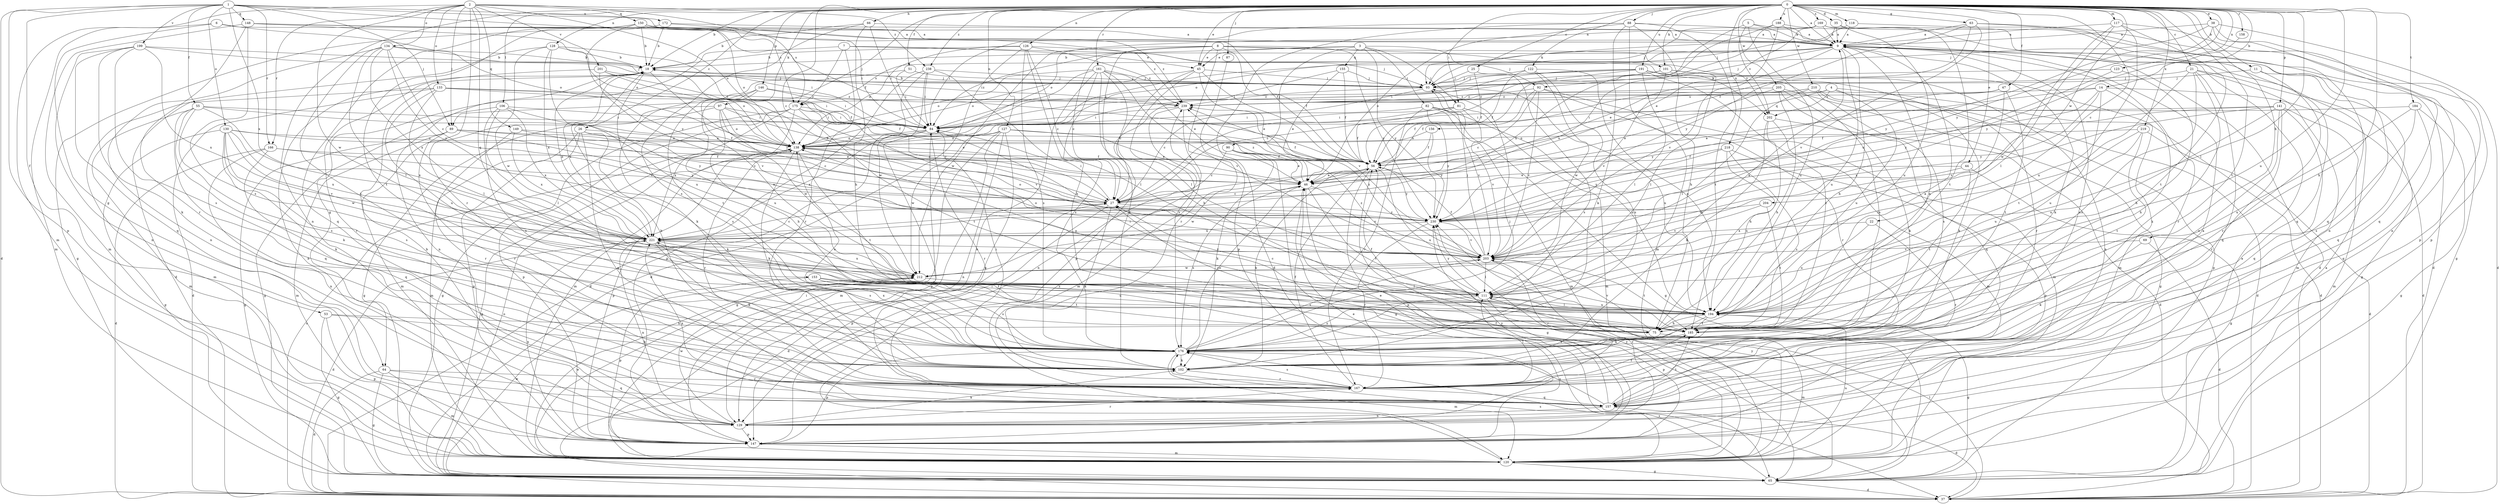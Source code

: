 strict digraph  {
0;
1;
2;
3;
4;
5;
6;
7;
8;
9;
11;
14;
18;
21;
22;
25;
26;
27;
35;
37;
38;
44;
45;
46;
47;
51;
53;
55;
56;
63;
64;
65;
66;
69;
75;
81;
82;
84;
87;
88;
89;
90;
92;
93;
97;
101;
102;
106;
111;
117;
118;
120;
122;
123;
126;
127;
128;
129;
130;
133;
134;
138;
141;
146;
147;
148;
149;
150;
153;
155;
156;
157;
158;
161;
166;
167;
169;
172;
175;
176;
184;
185;
188;
191;
194;
199;
201;
202;
203;
204;
205;
210;
212;
218;
219;
221;
230;
238;
239;
0 -> 9  [label=a];
0 -> 11  [label=b];
0 -> 14  [label=b];
0 -> 18  [label=b];
0 -> 21  [label=c];
0 -> 22  [label=c];
0 -> 25  [label=c];
0 -> 26  [label=c];
0 -> 27  [label=c];
0 -> 35  [label=d];
0 -> 38  [label=e];
0 -> 44  [label=e];
0 -> 45  [label=e];
0 -> 47  [label=f];
0 -> 51  [label=f];
0 -> 63  [label=g];
0 -> 66  [label=h];
0 -> 69  [label=h];
0 -> 75  [label=h];
0 -> 81  [label=i];
0 -> 87  [label=j];
0 -> 88  [label=j];
0 -> 89  [label=j];
0 -> 97  [label=k];
0 -> 101  [label=k];
0 -> 106  [label=l];
0 -> 111  [label=l];
0 -> 117  [label=m];
0 -> 118  [label=m];
0 -> 122  [label=n];
0 -> 123  [label=n];
0 -> 126  [label=n];
0 -> 127  [label=n];
0 -> 128  [label=n];
0 -> 129  [label=n];
0 -> 141  [label=p];
0 -> 146  [label=p];
0 -> 158  [label=r];
0 -> 161  [label=r];
0 -> 169  [label=s];
0 -> 184  [label=t];
0 -> 185  [label=t];
0 -> 188  [label=u];
0 -> 191  [label=u];
0 -> 194  [label=u];
0 -> 204  [label=w];
0 -> 205  [label=w];
0 -> 210  [label=w];
0 -> 218  [label=x];
0 -> 219  [label=x];
0 -> 230  [label=y];
0 -> 238  [label=z];
1 -> 37  [label=d];
1 -> 53  [label=f];
1 -> 55  [label=f];
1 -> 56  [label=f];
1 -> 89  [label=j];
1 -> 130  [label=o];
1 -> 147  [label=p];
1 -> 148  [label=q];
1 -> 166  [label=r];
1 -> 172  [label=s];
1 -> 175  [label=s];
1 -> 199  [label=v];
1 -> 221  [label=x];
2 -> 89  [label=j];
2 -> 120  [label=m];
2 -> 133  [label=o];
2 -> 134  [label=o];
2 -> 138  [label=o];
2 -> 149  [label=q];
2 -> 150  [label=q];
2 -> 153  [label=q];
2 -> 166  [label=r];
2 -> 167  [label=r];
2 -> 175  [label=s];
2 -> 201  [label=v];
2 -> 212  [label=w];
2 -> 238  [label=z];
3 -> 45  [label=e];
3 -> 81  [label=i];
3 -> 82  [label=i];
3 -> 84  [label=i];
3 -> 90  [label=j];
3 -> 92  [label=j];
3 -> 155  [label=q];
3 -> 230  [label=y];
4 -> 37  [label=d];
4 -> 147  [label=p];
4 -> 156  [label=q];
4 -> 194  [label=u];
4 -> 202  [label=v];
4 -> 239  [label=z];
5 -> 9  [label=a];
5 -> 37  [label=d];
5 -> 194  [label=u];
5 -> 202  [label=v];
5 -> 221  [label=x];
6 -> 9  [label=a];
6 -> 64  [label=g];
6 -> 120  [label=m];
6 -> 138  [label=o];
7 -> 45  [label=e];
7 -> 64  [label=g];
7 -> 167  [label=r];
7 -> 175  [label=s];
7 -> 202  [label=v];
8 -> 27  [label=c];
8 -> 45  [label=e];
8 -> 56  [label=f];
8 -> 101  [label=k];
8 -> 102  [label=k];
8 -> 167  [label=r];
8 -> 202  [label=v];
8 -> 212  [label=w];
8 -> 230  [label=y];
9 -> 18  [label=b];
9 -> 46  [label=e];
9 -> 75  [label=h];
9 -> 92  [label=j];
9 -> 102  [label=k];
9 -> 138  [label=o];
9 -> 167  [label=r];
9 -> 175  [label=s];
9 -> 194  [label=u];
11 -> 93  [label=j];
11 -> 157  [label=q];
11 -> 167  [label=r];
14 -> 27  [label=c];
14 -> 37  [label=d];
14 -> 46  [label=e];
14 -> 75  [label=h];
14 -> 175  [label=s];
14 -> 194  [label=u];
14 -> 230  [label=y];
18 -> 93  [label=j];
18 -> 129  [label=n];
18 -> 185  [label=t];
18 -> 221  [label=x];
18 -> 230  [label=y];
18 -> 239  [label=z];
21 -> 65  [label=g];
21 -> 93  [label=j];
21 -> 102  [label=k];
21 -> 120  [label=m];
21 -> 157  [label=q];
21 -> 176  [label=s];
21 -> 185  [label=t];
22 -> 167  [label=r];
22 -> 194  [label=u];
22 -> 221  [label=x];
25 -> 56  [label=f];
25 -> 93  [label=j];
25 -> 176  [label=s];
26 -> 27  [label=c];
26 -> 102  [label=k];
26 -> 120  [label=m];
26 -> 138  [label=o];
26 -> 147  [label=p];
26 -> 157  [label=q];
27 -> 18  [label=b];
27 -> 37  [label=d];
27 -> 84  [label=i];
27 -> 102  [label=k];
27 -> 147  [label=p];
27 -> 230  [label=y];
35 -> 9  [label=a];
35 -> 93  [label=j];
35 -> 129  [label=n];
35 -> 194  [label=u];
37 -> 111  [label=l];
37 -> 138  [label=o];
38 -> 9  [label=a];
38 -> 37  [label=d];
38 -> 93  [label=j];
38 -> 147  [label=p];
38 -> 157  [label=q];
38 -> 230  [label=y];
44 -> 46  [label=e];
44 -> 65  [label=g];
44 -> 185  [label=t];
44 -> 203  [label=v];
45 -> 46  [label=e];
45 -> 93  [label=j];
45 -> 138  [label=o];
45 -> 147  [label=p];
45 -> 176  [label=s];
45 -> 203  [label=v];
46 -> 27  [label=c];
46 -> 65  [label=g];
46 -> 176  [label=s];
46 -> 185  [label=t];
46 -> 203  [label=v];
46 -> 239  [label=z];
47 -> 185  [label=t];
47 -> 203  [label=v];
47 -> 230  [label=y];
47 -> 239  [label=z];
51 -> 84  [label=i];
51 -> 93  [label=j];
51 -> 102  [label=k];
53 -> 65  [label=g];
53 -> 75  [label=h];
53 -> 102  [label=k];
53 -> 147  [label=p];
55 -> 56  [label=f];
55 -> 84  [label=i];
55 -> 102  [label=k];
55 -> 120  [label=m];
55 -> 157  [label=q];
55 -> 176  [label=s];
55 -> 221  [label=x];
56 -> 46  [label=e];
56 -> 102  [label=k];
56 -> 147  [label=p];
56 -> 194  [label=u];
56 -> 212  [label=w];
56 -> 230  [label=y];
63 -> 9  [label=a];
63 -> 56  [label=f];
63 -> 147  [label=p];
63 -> 157  [label=q];
63 -> 203  [label=v];
63 -> 230  [label=y];
64 -> 37  [label=d];
64 -> 65  [label=g];
64 -> 120  [label=m];
64 -> 157  [label=q];
64 -> 167  [label=r];
65 -> 9  [label=a];
65 -> 37  [label=d];
65 -> 56  [label=f];
65 -> 138  [label=o];
65 -> 176  [label=s];
65 -> 212  [label=w];
65 -> 230  [label=y];
66 -> 9  [label=a];
66 -> 18  [label=b];
66 -> 75  [label=h];
66 -> 84  [label=i];
66 -> 176  [label=s];
69 -> 37  [label=d];
69 -> 102  [label=k];
69 -> 203  [label=v];
75 -> 9  [label=a];
75 -> 27  [label=c];
75 -> 56  [label=f];
75 -> 120  [label=m];
75 -> 203  [label=v];
81 -> 27  [label=c];
81 -> 56  [label=f];
81 -> 84  [label=i];
81 -> 120  [label=m];
81 -> 203  [label=v];
82 -> 65  [label=g];
82 -> 84  [label=i];
82 -> 120  [label=m];
82 -> 167  [label=r];
82 -> 194  [label=u];
82 -> 230  [label=y];
84 -> 138  [label=o];
84 -> 147  [label=p];
84 -> 167  [label=r];
84 -> 221  [label=x];
87 -> 147  [label=p];
88 -> 9  [label=a];
88 -> 37  [label=d];
88 -> 46  [label=e];
88 -> 75  [label=h];
88 -> 84  [label=i];
88 -> 102  [label=k];
88 -> 120  [label=m];
88 -> 185  [label=t];
89 -> 46  [label=e];
89 -> 65  [label=g];
89 -> 120  [label=m];
89 -> 138  [label=o];
89 -> 167  [label=r];
89 -> 230  [label=y];
90 -> 27  [label=c];
90 -> 46  [label=e];
90 -> 56  [label=f];
90 -> 65  [label=g];
90 -> 102  [label=k];
92 -> 27  [label=c];
92 -> 56  [label=f];
92 -> 120  [label=m];
92 -> 167  [label=r];
92 -> 203  [label=v];
92 -> 239  [label=z];
93 -> 18  [label=b];
93 -> 27  [label=c];
93 -> 194  [label=u];
93 -> 203  [label=v];
93 -> 239  [label=z];
97 -> 46  [label=e];
97 -> 65  [label=g];
97 -> 75  [label=h];
97 -> 84  [label=i];
97 -> 120  [label=m];
97 -> 138  [label=o];
97 -> 212  [label=w];
101 -> 84  [label=i];
101 -> 93  [label=j];
101 -> 111  [label=l];
101 -> 120  [label=m];
101 -> 129  [label=n];
101 -> 203  [label=v];
102 -> 9  [label=a];
102 -> 84  [label=i];
102 -> 167  [label=r];
106 -> 65  [label=g];
106 -> 84  [label=i];
106 -> 111  [label=l];
106 -> 176  [label=s];
106 -> 221  [label=x];
106 -> 230  [label=y];
111 -> 9  [label=a];
111 -> 147  [label=p];
111 -> 176  [label=s];
111 -> 194  [label=u];
111 -> 230  [label=y];
111 -> 239  [label=z];
117 -> 9  [label=a];
117 -> 111  [label=l];
117 -> 129  [label=n];
117 -> 185  [label=t];
117 -> 194  [label=u];
117 -> 212  [label=w];
118 -> 9  [label=a];
118 -> 65  [label=g];
118 -> 138  [label=o];
120 -> 9  [label=a];
120 -> 65  [label=g];
120 -> 84  [label=i];
120 -> 176  [label=s];
120 -> 194  [label=u];
120 -> 212  [label=w];
120 -> 230  [label=y];
120 -> 239  [label=z];
122 -> 56  [label=f];
122 -> 93  [label=j];
122 -> 176  [label=s];
122 -> 194  [label=u];
122 -> 212  [label=w];
123 -> 75  [label=h];
123 -> 93  [label=j];
123 -> 230  [label=y];
126 -> 18  [label=b];
126 -> 27  [label=c];
126 -> 37  [label=d];
126 -> 75  [label=h];
126 -> 93  [label=j];
126 -> 138  [label=o];
126 -> 176  [label=s];
126 -> 239  [label=z];
127 -> 46  [label=e];
127 -> 56  [label=f];
127 -> 65  [label=g];
127 -> 120  [label=m];
127 -> 129  [label=n];
127 -> 138  [label=o];
127 -> 157  [label=q];
127 -> 212  [label=w];
128 -> 18  [label=b];
128 -> 37  [label=d];
128 -> 138  [label=o];
128 -> 194  [label=u];
128 -> 212  [label=w];
128 -> 221  [label=x];
129 -> 18  [label=b];
129 -> 102  [label=k];
129 -> 147  [label=p];
129 -> 167  [label=r];
129 -> 203  [label=v];
129 -> 212  [label=w];
129 -> 230  [label=y];
130 -> 46  [label=e];
130 -> 65  [label=g];
130 -> 102  [label=k];
130 -> 138  [label=o];
130 -> 176  [label=s];
130 -> 203  [label=v];
130 -> 212  [label=w];
130 -> 221  [label=x];
133 -> 37  [label=d];
133 -> 56  [label=f];
133 -> 84  [label=i];
133 -> 111  [label=l];
133 -> 120  [label=m];
133 -> 194  [label=u];
133 -> 239  [label=z];
134 -> 18  [label=b];
134 -> 27  [label=c];
134 -> 84  [label=i];
134 -> 111  [label=l];
134 -> 129  [label=n];
134 -> 185  [label=t];
134 -> 221  [label=x];
134 -> 230  [label=y];
138 -> 56  [label=f];
138 -> 65  [label=g];
138 -> 102  [label=k];
138 -> 147  [label=p];
138 -> 167  [label=r];
138 -> 185  [label=t];
141 -> 56  [label=f];
141 -> 84  [label=i];
141 -> 120  [label=m];
141 -> 157  [label=q];
141 -> 167  [label=r];
141 -> 176  [label=s];
141 -> 194  [label=u];
141 -> 221  [label=x];
146 -> 84  [label=i];
146 -> 176  [label=s];
146 -> 194  [label=u];
146 -> 212  [label=w];
146 -> 239  [label=z];
147 -> 18  [label=b];
147 -> 46  [label=e];
147 -> 120  [label=m];
147 -> 221  [label=x];
148 -> 9  [label=a];
148 -> 120  [label=m];
148 -> 138  [label=o];
148 -> 167  [label=r];
148 -> 176  [label=s];
148 -> 239  [label=z];
149 -> 27  [label=c];
149 -> 138  [label=o];
149 -> 167  [label=r];
149 -> 221  [label=x];
150 -> 9  [label=a];
150 -> 18  [label=b];
150 -> 56  [label=f];
150 -> 84  [label=i];
150 -> 138  [label=o];
150 -> 157  [label=q];
150 -> 185  [label=t];
150 -> 230  [label=y];
153 -> 111  [label=l];
153 -> 147  [label=p];
153 -> 176  [label=s];
153 -> 185  [label=t];
153 -> 194  [label=u];
155 -> 27  [label=c];
155 -> 46  [label=e];
155 -> 56  [label=f];
155 -> 93  [label=j];
156 -> 56  [label=f];
156 -> 138  [label=o];
156 -> 230  [label=y];
157 -> 9  [label=a];
157 -> 37  [label=d];
157 -> 46  [label=e];
157 -> 129  [label=n];
157 -> 176  [label=s];
157 -> 185  [label=t];
157 -> 221  [label=x];
158 -> 230  [label=y];
161 -> 46  [label=e];
161 -> 75  [label=h];
161 -> 84  [label=i];
161 -> 93  [label=j];
161 -> 111  [label=l];
161 -> 129  [label=n];
161 -> 138  [label=o];
161 -> 176  [label=s];
161 -> 203  [label=v];
166 -> 27  [label=c];
166 -> 37  [label=d];
166 -> 56  [label=f];
166 -> 129  [label=n];
166 -> 157  [label=q];
167 -> 18  [label=b];
167 -> 56  [label=f];
167 -> 111  [label=l];
167 -> 157  [label=q];
167 -> 176  [label=s];
167 -> 185  [label=t];
169 -> 9  [label=a];
169 -> 46  [label=e];
169 -> 93  [label=j];
169 -> 138  [label=o];
169 -> 157  [label=q];
169 -> 185  [label=t];
172 -> 9  [label=a];
172 -> 18  [label=b];
172 -> 65  [label=g];
172 -> 239  [label=z];
175 -> 27  [label=c];
175 -> 65  [label=g];
175 -> 84  [label=i];
175 -> 120  [label=m];
175 -> 147  [label=p];
175 -> 185  [label=t];
175 -> 203  [label=v];
175 -> 221  [label=x];
176 -> 46  [label=e];
176 -> 93  [label=j];
176 -> 102  [label=k];
176 -> 120  [label=m];
176 -> 138  [label=o];
176 -> 147  [label=p];
176 -> 203  [label=v];
176 -> 221  [label=x];
184 -> 65  [label=g];
184 -> 84  [label=i];
184 -> 157  [label=q];
184 -> 176  [label=s];
184 -> 194  [label=u];
185 -> 9  [label=a];
185 -> 176  [label=s];
188 -> 9  [label=a];
188 -> 37  [label=d];
188 -> 56  [label=f];
188 -> 203  [label=v];
188 -> 221  [label=x];
191 -> 27  [label=c];
191 -> 84  [label=i];
191 -> 93  [label=j];
191 -> 111  [label=l];
191 -> 138  [label=o];
191 -> 167  [label=r];
191 -> 176  [label=s];
191 -> 185  [label=t];
194 -> 27  [label=c];
194 -> 65  [label=g];
194 -> 75  [label=h];
194 -> 84  [label=i];
194 -> 102  [label=k];
194 -> 111  [label=l];
194 -> 138  [label=o];
194 -> 185  [label=t];
199 -> 18  [label=b];
199 -> 93  [label=j];
199 -> 102  [label=k];
199 -> 129  [label=n];
199 -> 157  [label=q];
199 -> 176  [label=s];
199 -> 221  [label=x];
201 -> 56  [label=f];
201 -> 93  [label=j];
201 -> 138  [label=o];
201 -> 167  [label=r];
201 -> 203  [label=v];
202 -> 37  [label=d];
202 -> 75  [label=h];
202 -> 102  [label=k];
202 -> 120  [label=m];
203 -> 56  [label=f];
203 -> 93  [label=j];
203 -> 111  [label=l];
203 -> 138  [label=o];
203 -> 167  [label=r];
203 -> 185  [label=t];
203 -> 212  [label=w];
203 -> 239  [label=z];
204 -> 185  [label=t];
204 -> 203  [label=v];
204 -> 230  [label=y];
205 -> 46  [label=e];
205 -> 65  [label=g];
205 -> 75  [label=h];
205 -> 102  [label=k];
205 -> 157  [label=q];
205 -> 239  [label=z];
210 -> 37  [label=d];
210 -> 56  [label=f];
210 -> 102  [label=k];
210 -> 111  [label=l];
210 -> 176  [label=s];
210 -> 239  [label=z];
212 -> 111  [label=l];
212 -> 221  [label=x];
218 -> 56  [label=f];
218 -> 147  [label=p];
218 -> 176  [label=s];
218 -> 194  [label=u];
218 -> 230  [label=y];
219 -> 37  [label=d];
219 -> 111  [label=l];
219 -> 138  [label=o];
219 -> 185  [label=t];
219 -> 194  [label=u];
221 -> 18  [label=b];
221 -> 27  [label=c];
221 -> 37  [label=d];
221 -> 102  [label=k];
221 -> 129  [label=n];
221 -> 176  [label=s];
221 -> 185  [label=t];
221 -> 203  [label=v];
230 -> 138  [label=o];
230 -> 167  [label=r];
230 -> 203  [label=v];
230 -> 221  [label=x];
238 -> 37  [label=d];
238 -> 84  [label=i];
238 -> 93  [label=j];
238 -> 111  [label=l];
238 -> 147  [label=p];
238 -> 212  [label=w];
239 -> 84  [label=i];
239 -> 120  [label=m];
239 -> 129  [label=n];
}
